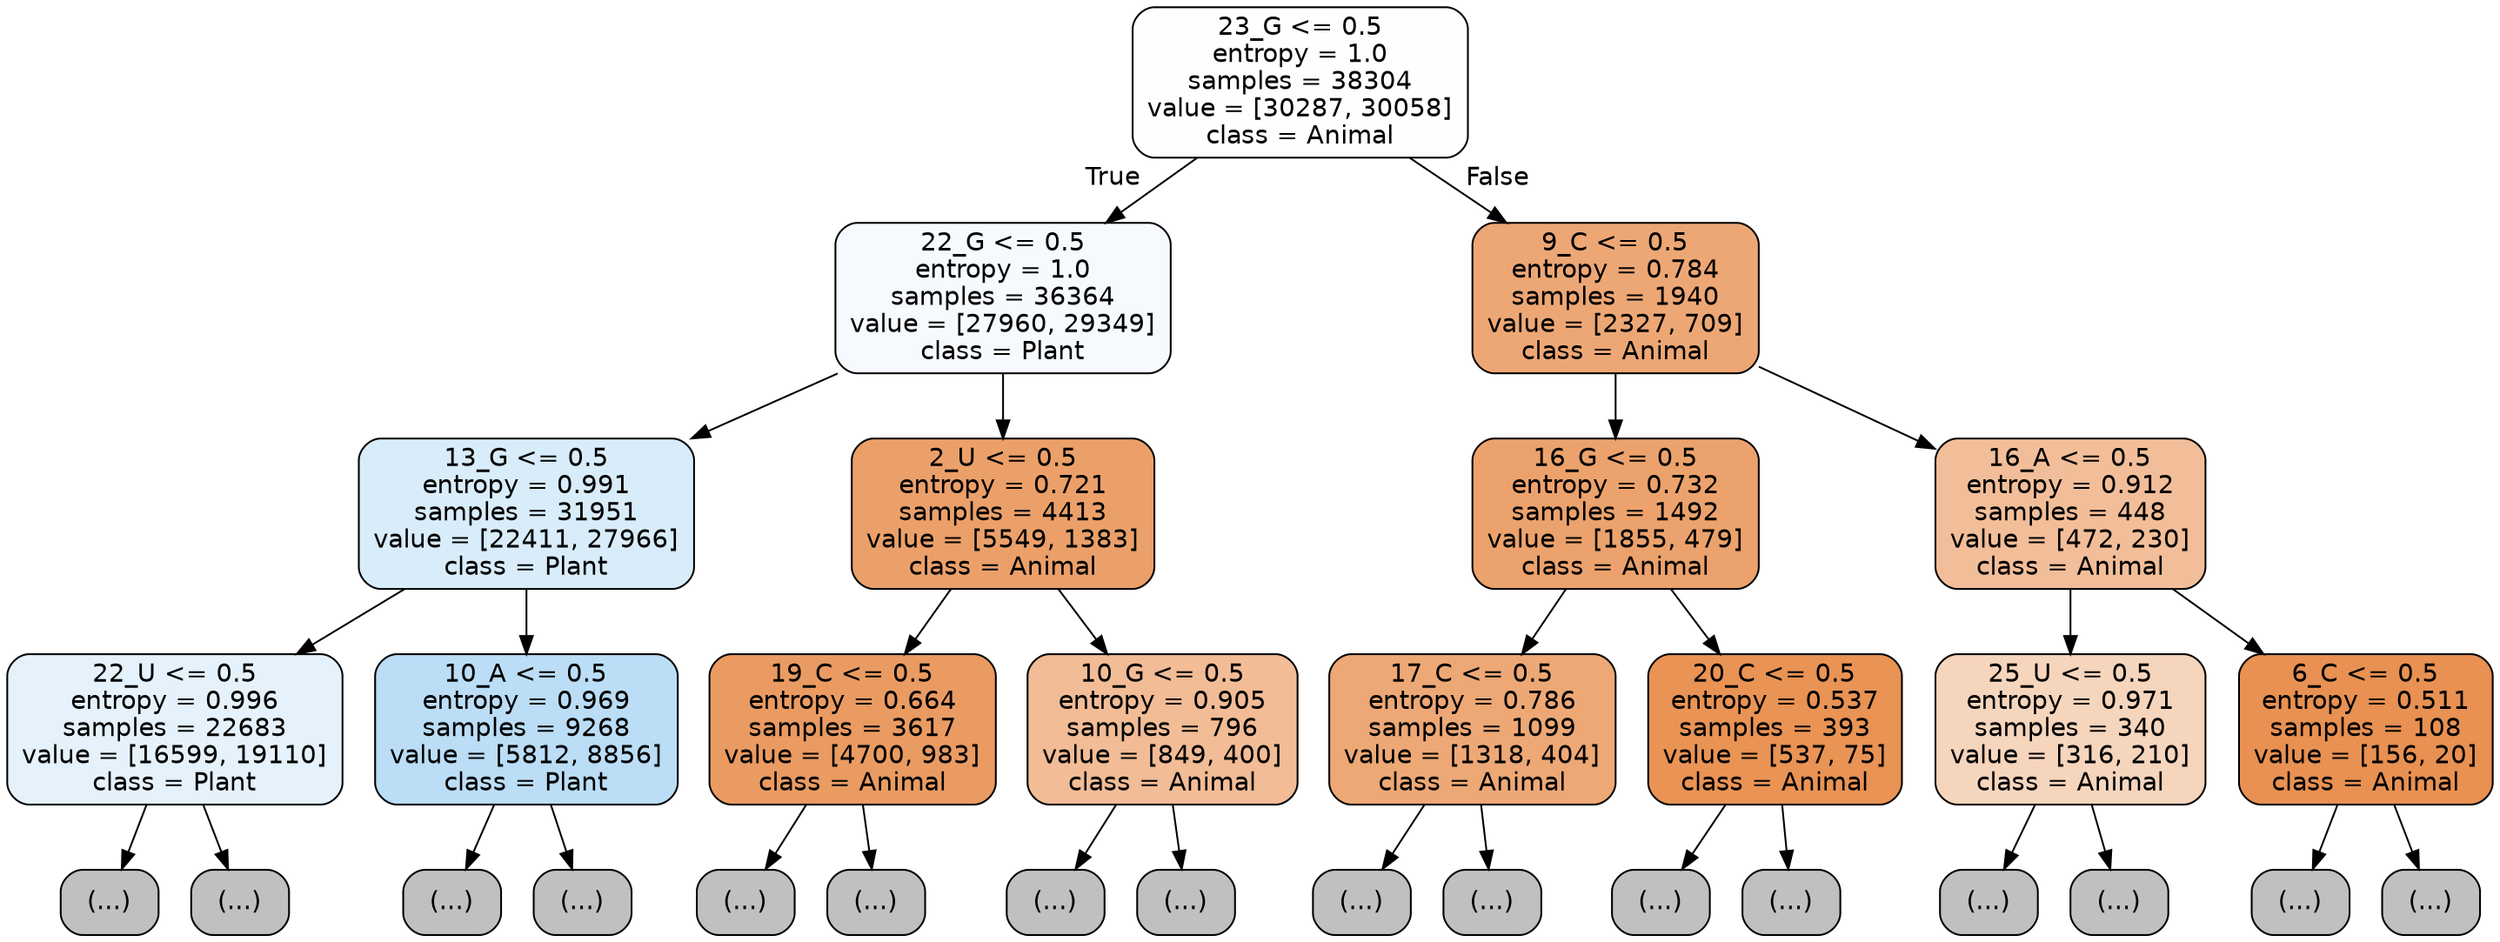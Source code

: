 digraph Tree {
node [shape=box, style="filled, rounded", color="black", fontname="helvetica"] ;
edge [fontname="helvetica"] ;
0 [label="23_G <= 0.5\nentropy = 1.0\nsamples = 38304\nvalue = [30287, 30058]\nclass = Animal", fillcolor="#fffefe"] ;
1 [label="22_G <= 0.5\nentropy = 1.0\nsamples = 36364\nvalue = [27960, 29349]\nclass = Plant", fillcolor="#f6fafe"] ;
0 -> 1 [labeldistance=2.5, labelangle=45, headlabel="True"] ;
2 [label="13_G <= 0.5\nentropy = 0.991\nsamples = 31951\nvalue = [22411, 27966]\nclass = Plant", fillcolor="#d8ecfa"] ;
1 -> 2 ;
3 [label="22_U <= 0.5\nentropy = 0.996\nsamples = 22683\nvalue = [16599, 19110]\nclass = Plant", fillcolor="#e5f2fc"] ;
2 -> 3 ;
4 [label="(...)", fillcolor="#C0C0C0"] ;
3 -> 4 ;
9137 [label="(...)", fillcolor="#C0C0C0"] ;
3 -> 9137 ;
10412 [label="10_A <= 0.5\nentropy = 0.969\nsamples = 9268\nvalue = [5812, 8856]\nclass = Plant", fillcolor="#bbddf6"] ;
2 -> 10412 ;
10413 [label="(...)", fillcolor="#C0C0C0"] ;
10412 -> 10413 ;
13424 [label="(...)", fillcolor="#C0C0C0"] ;
10412 -> 13424 ;
14343 [label="2_U <= 0.5\nentropy = 0.721\nsamples = 4413\nvalue = [5549, 1383]\nclass = Animal", fillcolor="#eba06a"] ;
1 -> 14343 ;
14344 [label="19_C <= 0.5\nentropy = 0.664\nsamples = 3617\nvalue = [4700, 983]\nclass = Animal", fillcolor="#ea9b62"] ;
14343 -> 14344 ;
14345 [label="(...)", fillcolor="#C0C0C0"] ;
14344 -> 14345 ;
15296 [label="(...)", fillcolor="#C0C0C0"] ;
14344 -> 15296 ;
15645 [label="10_G <= 0.5\nentropy = 0.905\nsamples = 796\nvalue = [849, 400]\nclass = Animal", fillcolor="#f1bc96"] ;
14343 -> 15645 ;
15646 [label="(...)", fillcolor="#C0C0C0"] ;
15645 -> 15646 ;
15925 [label="(...)", fillcolor="#C0C0C0"] ;
15645 -> 15925 ;
16042 [label="9_C <= 0.5\nentropy = 0.784\nsamples = 1940\nvalue = [2327, 709]\nclass = Animal", fillcolor="#eda775"] ;
0 -> 16042 [labeldistance=2.5, labelangle=-45, headlabel="False"] ;
16043 [label="16_G <= 0.5\nentropy = 0.732\nsamples = 1492\nvalue = [1855, 479]\nclass = Animal", fillcolor="#eca26c"] ;
16042 -> 16043 ;
16044 [label="17_C <= 0.5\nentropy = 0.786\nsamples = 1099\nvalue = [1318, 404]\nclass = Animal", fillcolor="#eda876"] ;
16043 -> 16044 ;
16045 [label="(...)", fillcolor="#C0C0C0"] ;
16044 -> 16045 ;
16374 [label="(...)", fillcolor="#C0C0C0"] ;
16044 -> 16374 ;
16487 [label="20_C <= 0.5\nentropy = 0.537\nsamples = 393\nvalue = [537, 75]\nclass = Animal", fillcolor="#e99355"] ;
16043 -> 16487 ;
16488 [label="(...)", fillcolor="#C0C0C0"] ;
16487 -> 16488 ;
16599 [label="(...)", fillcolor="#C0C0C0"] ;
16487 -> 16599 ;
16642 [label="16_A <= 0.5\nentropy = 0.912\nsamples = 448\nvalue = [472, 230]\nclass = Animal", fillcolor="#f2be99"] ;
16042 -> 16642 ;
16643 [label="25_U <= 0.5\nentropy = 0.971\nsamples = 340\nvalue = [316, 210]\nclass = Animal", fillcolor="#f6d5bd"] ;
16642 -> 16643 ;
16644 [label="(...)", fillcolor="#C0C0C0"] ;
16643 -> 16644 ;
16789 [label="(...)", fillcolor="#C0C0C0"] ;
16643 -> 16789 ;
16798 [label="6_C <= 0.5\nentropy = 0.511\nsamples = 108\nvalue = [156, 20]\nclass = Animal", fillcolor="#e89152"] ;
16642 -> 16798 ;
16799 [label="(...)", fillcolor="#C0C0C0"] ;
16798 -> 16799 ;
16814 [label="(...)", fillcolor="#C0C0C0"] ;
16798 -> 16814 ;
}